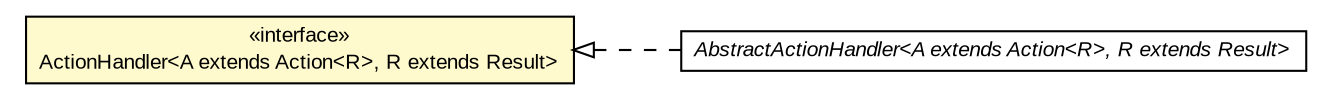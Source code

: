 #!/usr/local/bin/dot
#
# Class diagram 
# Generated by UMLGraph version R5_6-24-gf6e263 (http://www.umlgraph.org/)
#

digraph G {
	edge [fontname="arial",fontsize=10,labelfontname="arial",labelfontsize=10];
	node [fontname="arial",fontsize=10,shape=plaintext];
	nodesep=0.25;
	ranksep=0.5;
	rankdir=LR;
	// com.gwtplatform.dispatch.rpc.server.actionhandler.ActionHandler<A extends com.gwtplatform.dispatch.rpc.shared.Action<R>, R extends com.gwtplatform.dispatch.rpc.shared.Result>
	c109838 [label=<<table title="com.gwtplatform.dispatch.rpc.server.actionhandler.ActionHandler" border="0" cellborder="1" cellspacing="0" cellpadding="2" port="p" bgcolor="lemonChiffon" href="./ActionHandler.html">
		<tr><td><table border="0" cellspacing="0" cellpadding="1">
<tr><td align="center" balign="center"> &#171;interface&#187; </td></tr>
<tr><td align="center" balign="center"> ActionHandler&lt;A extends Action&lt;R&gt;, R extends Result&gt; </td></tr>
		</table></td></tr>
		</table>>, URL="./ActionHandler.html", fontname="arial", fontcolor="black", fontsize=10.0];
	// com.gwtplatform.dispatch.rpc.server.actionhandler.AbstractActionHandler<A extends com.gwtplatform.dispatch.rpc.shared.Action<R>, R extends com.gwtplatform.dispatch.rpc.shared.Result>
	c109839 [label=<<table title="com.gwtplatform.dispatch.rpc.server.actionhandler.AbstractActionHandler" border="0" cellborder="1" cellspacing="0" cellpadding="2" port="p" href="./AbstractActionHandler.html">
		<tr><td><table border="0" cellspacing="0" cellpadding="1">
<tr><td align="center" balign="center"><font face="arial italic"> AbstractActionHandler&lt;A extends Action&lt;R&gt;, R extends Result&gt; </font></td></tr>
		</table></td></tr>
		</table>>, URL="./AbstractActionHandler.html", fontname="arial", fontcolor="black", fontsize=10.0];
	//com.gwtplatform.dispatch.rpc.server.actionhandler.AbstractActionHandler<A extends com.gwtplatform.dispatch.rpc.shared.Action<R>, R extends com.gwtplatform.dispatch.rpc.shared.Result> implements com.gwtplatform.dispatch.rpc.server.actionhandler.ActionHandler<A extends com.gwtplatform.dispatch.rpc.shared.Action<R>, R extends com.gwtplatform.dispatch.rpc.shared.Result>
	c109838:p -> c109839:p [dir=back,arrowtail=empty,style=dashed];
}

